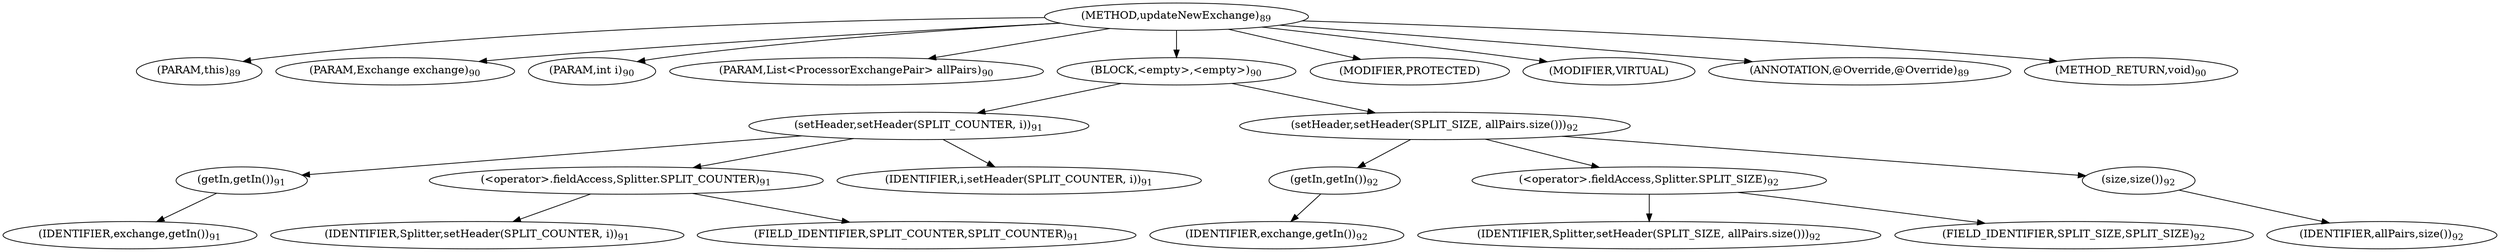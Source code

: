 digraph "updateNewExchange" {  
"176" [label = <(METHOD,updateNewExchange)<SUB>89</SUB>> ]
"177" [label = <(PARAM,this)<SUB>89</SUB>> ]
"178" [label = <(PARAM,Exchange exchange)<SUB>90</SUB>> ]
"179" [label = <(PARAM,int i)<SUB>90</SUB>> ]
"180" [label = <(PARAM,List&lt;ProcessorExchangePair&gt; allPairs)<SUB>90</SUB>> ]
"181" [label = <(BLOCK,&lt;empty&gt;,&lt;empty&gt;)<SUB>90</SUB>> ]
"182" [label = <(setHeader,setHeader(SPLIT_COUNTER, i))<SUB>91</SUB>> ]
"183" [label = <(getIn,getIn())<SUB>91</SUB>> ]
"184" [label = <(IDENTIFIER,exchange,getIn())<SUB>91</SUB>> ]
"185" [label = <(&lt;operator&gt;.fieldAccess,Splitter.SPLIT_COUNTER)<SUB>91</SUB>> ]
"186" [label = <(IDENTIFIER,Splitter,setHeader(SPLIT_COUNTER, i))<SUB>91</SUB>> ]
"187" [label = <(FIELD_IDENTIFIER,SPLIT_COUNTER,SPLIT_COUNTER)<SUB>91</SUB>> ]
"188" [label = <(IDENTIFIER,i,setHeader(SPLIT_COUNTER, i))<SUB>91</SUB>> ]
"189" [label = <(setHeader,setHeader(SPLIT_SIZE, allPairs.size()))<SUB>92</SUB>> ]
"190" [label = <(getIn,getIn())<SUB>92</SUB>> ]
"191" [label = <(IDENTIFIER,exchange,getIn())<SUB>92</SUB>> ]
"192" [label = <(&lt;operator&gt;.fieldAccess,Splitter.SPLIT_SIZE)<SUB>92</SUB>> ]
"193" [label = <(IDENTIFIER,Splitter,setHeader(SPLIT_SIZE, allPairs.size()))<SUB>92</SUB>> ]
"194" [label = <(FIELD_IDENTIFIER,SPLIT_SIZE,SPLIT_SIZE)<SUB>92</SUB>> ]
"195" [label = <(size,size())<SUB>92</SUB>> ]
"196" [label = <(IDENTIFIER,allPairs,size())<SUB>92</SUB>> ]
"197" [label = <(MODIFIER,PROTECTED)> ]
"198" [label = <(MODIFIER,VIRTUAL)> ]
"199" [label = <(ANNOTATION,@Override,@Override)<SUB>89</SUB>> ]
"200" [label = <(METHOD_RETURN,void)<SUB>90</SUB>> ]
  "176" -> "177" 
  "176" -> "178" 
  "176" -> "179" 
  "176" -> "180" 
  "176" -> "181" 
  "176" -> "197" 
  "176" -> "198" 
  "176" -> "199" 
  "176" -> "200" 
  "181" -> "182" 
  "181" -> "189" 
  "182" -> "183" 
  "182" -> "185" 
  "182" -> "188" 
  "183" -> "184" 
  "185" -> "186" 
  "185" -> "187" 
  "189" -> "190" 
  "189" -> "192" 
  "189" -> "195" 
  "190" -> "191" 
  "192" -> "193" 
  "192" -> "194" 
  "195" -> "196" 
}
